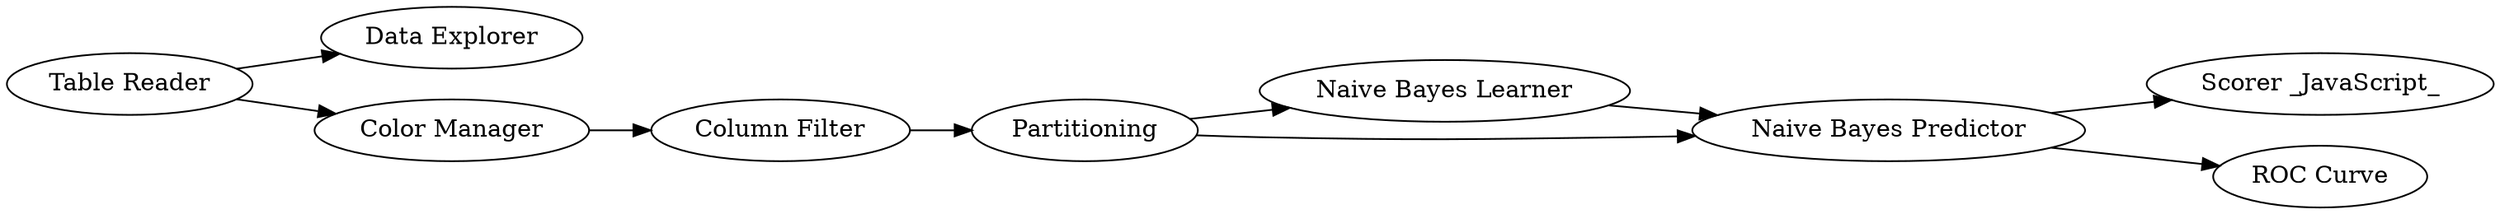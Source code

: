 digraph {
	1 [label="Table Reader"]
	2 [label="Data Explorer"]
	3 [label="Column Filter"]
	5 [label=Partitioning]
	7 [label="Color Manager"]
	8 [label="Scorer _JavaScript_"]
	9 [label="Naive Bayes Learner"]
	10 [label="Naive Bayes Predictor"]
	11 [label="ROC Curve"]
	1 -> 2
	1 -> 7
	3 -> 5
	5 -> 9
	5 -> 10
	7 -> 3
	9 -> 10
	10 -> 8
	10 -> 11
	rankdir=LR
}
